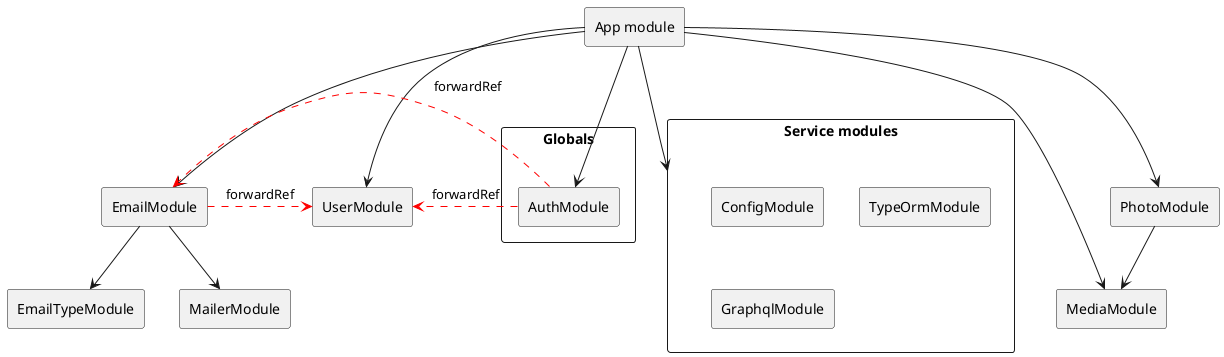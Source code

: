 @startuml
' Define components
rectangle "App module" as AppModule
rectangle "Service modules" {
    rectangle ConfigModule
    rectangle TypeOrmModule
    rectangle GraphqlModule
}
rectangle "Globals" {
    rectangle AuthModule
}
rectangle MediaModule
rectangle PhotoModule
rectangle UserModule
rectangle EmailModule
rectangle EmailTypeModule
rectangle MailerModule
' Define relationships
AppModule --> MediaModule
AppModule --> PhotoModule
AppModule --> UserModule
AppModule --> EmailModule
AppModule --> AuthModule
AppModule --> "Service modules"
PhotoModule --> MediaModule
EmailModule --> EmailTypeModule
EmailModule --> MailerModule
' Forward references (red arrows)
EmailModule .[#red]> UserModule : forwardRef
AuthModule .[#red]> UserModule : forwardRef
AuthModule .[#red]> EmailModule : forwardRef
@enduml